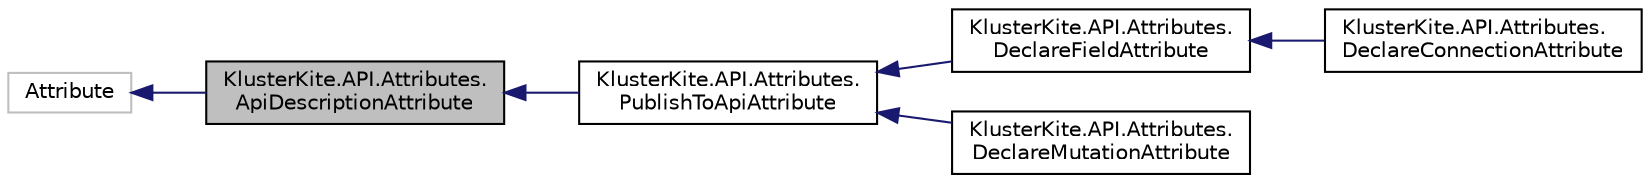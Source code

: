 digraph "KlusterKite.API.Attributes.ApiDescriptionAttribute"
{
  edge [fontname="Helvetica",fontsize="10",labelfontname="Helvetica",labelfontsize="10"];
  node [fontname="Helvetica",fontsize="10",shape=record];
  rankdir="LR";
  Node0 [label="KlusterKite.API.Attributes.\lApiDescriptionAttribute",height=0.2,width=0.4,color="black", fillcolor="grey75", style="filled", fontcolor="black"];
  Node1 -> Node0 [dir="back",color="midnightblue",fontsize="10",style="solid",fontname="Helvetica"];
  Node1 [label="Attribute",height=0.2,width=0.4,color="grey75", fillcolor="white", style="filled"];
  Node0 -> Node2 [dir="back",color="midnightblue",fontsize="10",style="solid",fontname="Helvetica"];
  Node2 [label="KlusterKite.API.Attributes.\lPublishToApiAttribute",height=0.2,width=0.4,color="black", fillcolor="white", style="filled",URL="$class_kluster_kite_1_1_a_p_i_1_1_attributes_1_1_publish_to_api_attribute.html",tooltip="Marks properties and methods as publishable to GraphQL api "];
  Node2 -> Node3 [dir="back",color="midnightblue",fontsize="10",style="solid",fontname="Helvetica"];
  Node3 [label="KlusterKite.API.Attributes.\lDeclareFieldAttribute",height=0.2,width=0.4,color="black", fillcolor="white", style="filled",URL="$class_kluster_kite_1_1_a_p_i_1_1_attributes_1_1_declare_field_attribute.html",tooltip="Declare method as published to api "];
  Node3 -> Node4 [dir="back",color="midnightblue",fontsize="10",style="solid",fontname="Helvetica"];
  Node4 [label="KlusterKite.API.Attributes.\lDeclareConnectionAttribute",height=0.2,width=0.4,color="black", fillcolor="white", style="filled",URL="$class_kluster_kite_1_1_a_p_i_1_1_attributes_1_1_declare_connection_attribute.html",tooltip="Declares current method as a node connection "];
  Node2 -> Node5 [dir="back",color="midnightblue",fontsize="10",style="solid",fontname="Helvetica"];
  Node5 [label="KlusterKite.API.Attributes.\lDeclareMutationAttribute",height=0.2,width=0.4,color="black", fillcolor="white", style="filled",URL="$class_kluster_kite_1_1_a_p_i_1_1_attributes_1_1_declare_mutation_attribute.html",tooltip="Declare method as published to api and a data mutation "];
}
